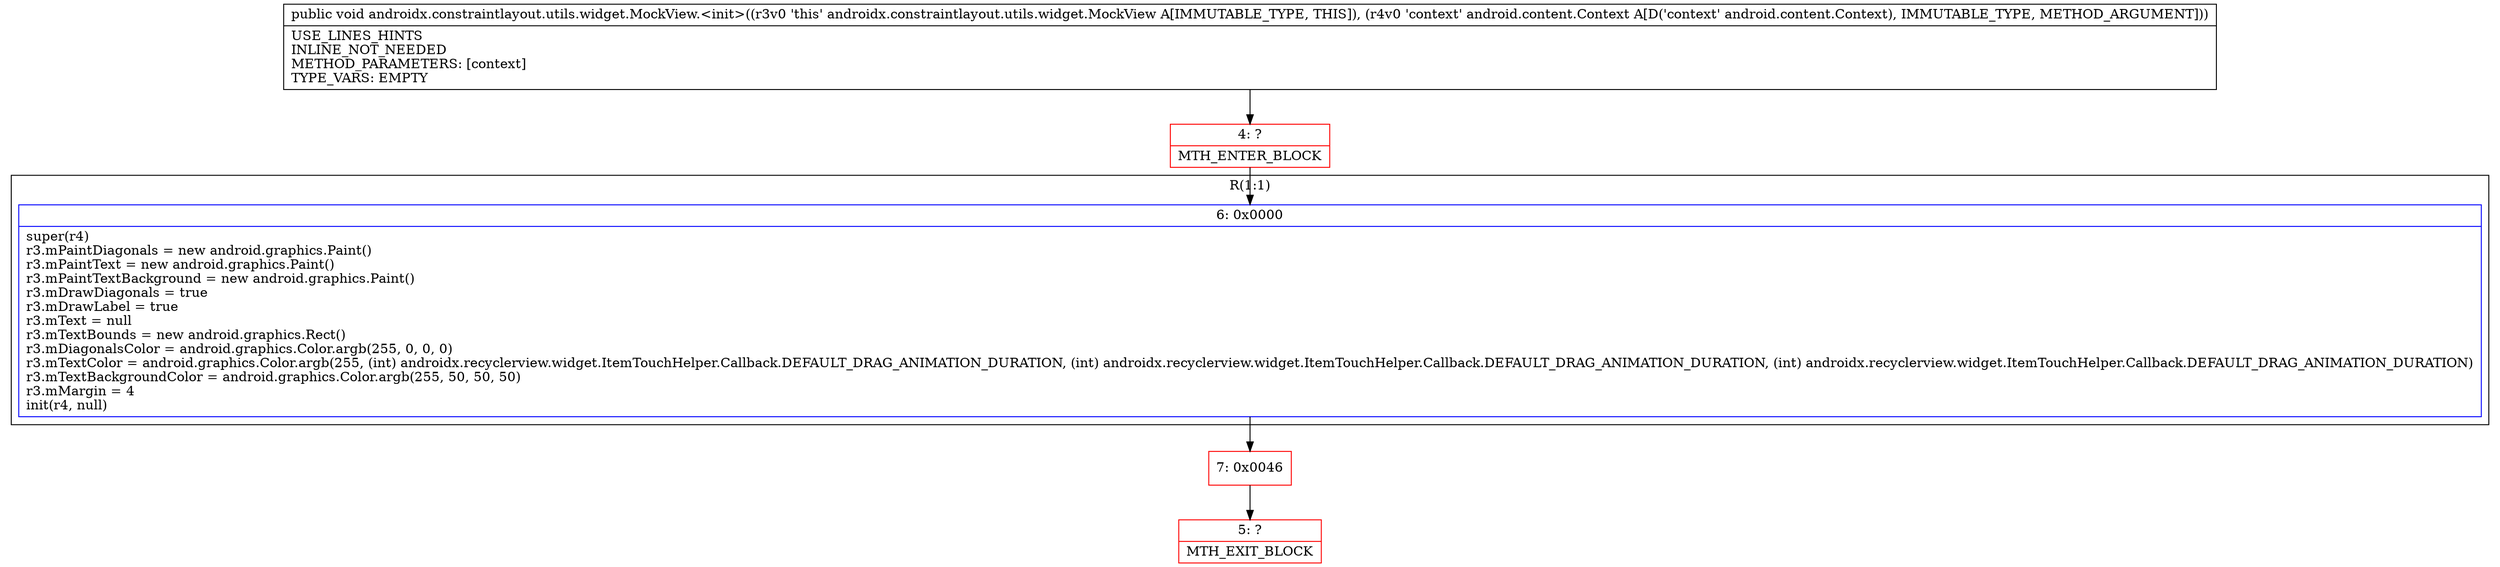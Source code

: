 digraph "CFG forandroidx.constraintlayout.utils.widget.MockView.\<init\>(Landroid\/content\/Context;)V" {
subgraph cluster_Region_1305552146 {
label = "R(1:1)";
node [shape=record,color=blue];
Node_6 [shape=record,label="{6\:\ 0x0000|super(r4)\lr3.mPaintDiagonals = new android.graphics.Paint()\lr3.mPaintText = new android.graphics.Paint()\lr3.mPaintTextBackground = new android.graphics.Paint()\lr3.mDrawDiagonals = true\lr3.mDrawLabel = true\lr3.mText = null\lr3.mTextBounds = new android.graphics.Rect()\lr3.mDiagonalsColor = android.graphics.Color.argb(255, 0, 0, 0)\lr3.mTextColor = android.graphics.Color.argb(255, (int) androidx.recyclerview.widget.ItemTouchHelper.Callback.DEFAULT_DRAG_ANIMATION_DURATION, (int) androidx.recyclerview.widget.ItemTouchHelper.Callback.DEFAULT_DRAG_ANIMATION_DURATION, (int) androidx.recyclerview.widget.ItemTouchHelper.Callback.DEFAULT_DRAG_ANIMATION_DURATION)\lr3.mTextBackgroundColor = android.graphics.Color.argb(255, 50, 50, 50)\lr3.mMargin = 4\linit(r4, null)\l}"];
}
Node_4 [shape=record,color=red,label="{4\:\ ?|MTH_ENTER_BLOCK\l}"];
Node_7 [shape=record,color=red,label="{7\:\ 0x0046}"];
Node_5 [shape=record,color=red,label="{5\:\ ?|MTH_EXIT_BLOCK\l}"];
MethodNode[shape=record,label="{public void androidx.constraintlayout.utils.widget.MockView.\<init\>((r3v0 'this' androidx.constraintlayout.utils.widget.MockView A[IMMUTABLE_TYPE, THIS]), (r4v0 'context' android.content.Context A[D('context' android.content.Context), IMMUTABLE_TYPE, METHOD_ARGUMENT]))  | USE_LINES_HINTS\lINLINE_NOT_NEEDED\lMETHOD_PARAMETERS: [context]\lTYPE_VARS: EMPTY\l}"];
MethodNode -> Node_4;Node_6 -> Node_7;
Node_4 -> Node_6;
Node_7 -> Node_5;
}


